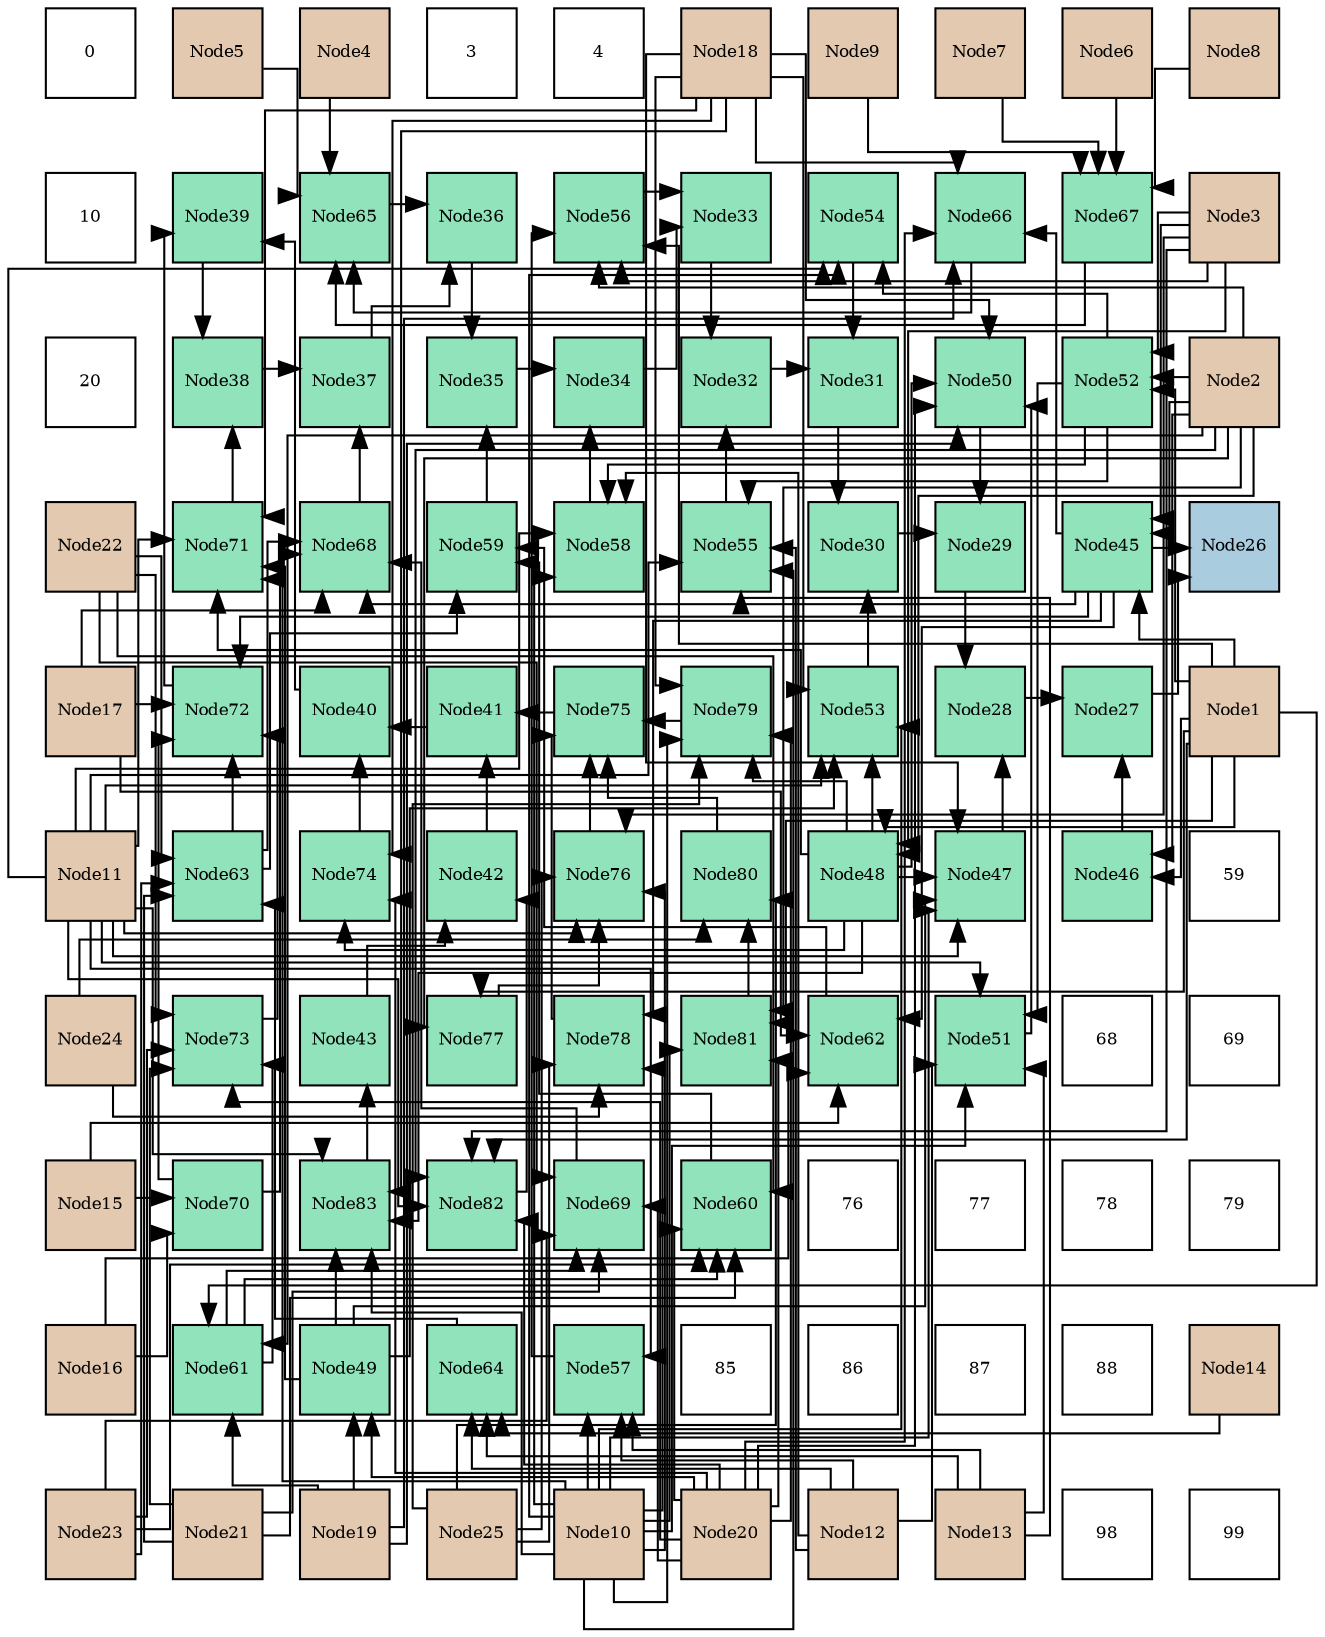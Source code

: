 digraph layout{
 rankdir=TB;
 splines=ortho;
 node [style=filled shape=square fixedsize=true width=0.6];
0[label="0", fontsize=8, fillcolor="#ffffff"];
1[label="Node5", fontsize=8, fillcolor="#e3c9af"];
2[label="Node4", fontsize=8, fillcolor="#e3c9af"];
3[label="3", fontsize=8, fillcolor="#ffffff"];
4[label="4", fontsize=8, fillcolor="#ffffff"];
5[label="Node18", fontsize=8, fillcolor="#e3c9af"];
6[label="Node9", fontsize=8, fillcolor="#e3c9af"];
7[label="Node7", fontsize=8, fillcolor="#e3c9af"];
8[label="Node6", fontsize=8, fillcolor="#e3c9af"];
9[label="Node8", fontsize=8, fillcolor="#e3c9af"];
10[label="10", fontsize=8, fillcolor="#ffffff"];
11[label="Node39", fontsize=8, fillcolor="#91e3bb"];
12[label="Node65", fontsize=8, fillcolor="#91e3bb"];
13[label="Node36", fontsize=8, fillcolor="#91e3bb"];
14[label="Node56", fontsize=8, fillcolor="#91e3bb"];
15[label="Node33", fontsize=8, fillcolor="#91e3bb"];
16[label="Node54", fontsize=8, fillcolor="#91e3bb"];
17[label="Node66", fontsize=8, fillcolor="#91e3bb"];
18[label="Node67", fontsize=8, fillcolor="#91e3bb"];
19[label="Node3", fontsize=8, fillcolor="#e3c9af"];
20[label="20", fontsize=8, fillcolor="#ffffff"];
21[label="Node38", fontsize=8, fillcolor="#91e3bb"];
22[label="Node37", fontsize=8, fillcolor="#91e3bb"];
23[label="Node35", fontsize=8, fillcolor="#91e3bb"];
24[label="Node34", fontsize=8, fillcolor="#91e3bb"];
25[label="Node32", fontsize=8, fillcolor="#91e3bb"];
26[label="Node31", fontsize=8, fillcolor="#91e3bb"];
27[label="Node50", fontsize=8, fillcolor="#91e3bb"];
28[label="Node52", fontsize=8, fillcolor="#91e3bb"];
29[label="Node2", fontsize=8, fillcolor="#e3c9af"];
30[label="Node22", fontsize=8, fillcolor="#e3c9af"];
31[label="Node71", fontsize=8, fillcolor="#91e3bb"];
32[label="Node68", fontsize=8, fillcolor="#91e3bb"];
33[label="Node59", fontsize=8, fillcolor="#91e3bb"];
34[label="Node58", fontsize=8, fillcolor="#91e3bb"];
35[label="Node55", fontsize=8, fillcolor="#91e3bb"];
36[label="Node30", fontsize=8, fillcolor="#91e3bb"];
37[label="Node29", fontsize=8, fillcolor="#91e3bb"];
38[label="Node45", fontsize=8, fillcolor="#91e3bb"];
39[label="Node26", fontsize=8, fillcolor="#a9ccde"];
40[label="Node17", fontsize=8, fillcolor="#e3c9af"];
41[label="Node72", fontsize=8, fillcolor="#91e3bb"];
42[label="Node40", fontsize=8, fillcolor="#91e3bb"];
43[label="Node41", fontsize=8, fillcolor="#91e3bb"];
44[label="Node75", fontsize=8, fillcolor="#91e3bb"];
45[label="Node79", fontsize=8, fillcolor="#91e3bb"];
46[label="Node53", fontsize=8, fillcolor="#91e3bb"];
47[label="Node28", fontsize=8, fillcolor="#91e3bb"];
48[label="Node27", fontsize=8, fillcolor="#91e3bb"];
49[label="Node1", fontsize=8, fillcolor="#e3c9af"];
50[label="Node11", fontsize=8, fillcolor="#e3c9af"];
51[label="Node63", fontsize=8, fillcolor="#91e3bb"];
52[label="Node74", fontsize=8, fillcolor="#91e3bb"];
53[label="Node42", fontsize=8, fillcolor="#91e3bb"];
54[label="Node76", fontsize=8, fillcolor="#91e3bb"];
55[label="Node80", fontsize=8, fillcolor="#91e3bb"];
56[label="Node48", fontsize=8, fillcolor="#91e3bb"];
57[label="Node47", fontsize=8, fillcolor="#91e3bb"];
58[label="Node46", fontsize=8, fillcolor="#91e3bb"];
59[label="59", fontsize=8, fillcolor="#ffffff"];
60[label="Node24", fontsize=8, fillcolor="#e3c9af"];
61[label="Node73", fontsize=8, fillcolor="#91e3bb"];
62[label="Node43", fontsize=8, fillcolor="#91e3bb"];
63[label="Node77", fontsize=8, fillcolor="#91e3bb"];
64[label="Node78", fontsize=8, fillcolor="#91e3bb"];
65[label="Node81", fontsize=8, fillcolor="#91e3bb"];
66[label="Node62", fontsize=8, fillcolor="#91e3bb"];
67[label="Node51", fontsize=8, fillcolor="#91e3bb"];
68[label="68", fontsize=8, fillcolor="#ffffff"];
69[label="69", fontsize=8, fillcolor="#ffffff"];
70[label="Node15", fontsize=8, fillcolor="#e3c9af"];
71[label="Node70", fontsize=8, fillcolor="#91e3bb"];
72[label="Node83", fontsize=8, fillcolor="#91e3bb"];
73[label="Node82", fontsize=8, fillcolor="#91e3bb"];
74[label="Node69", fontsize=8, fillcolor="#91e3bb"];
75[label="Node60", fontsize=8, fillcolor="#91e3bb"];
76[label="76", fontsize=8, fillcolor="#ffffff"];
77[label="77", fontsize=8, fillcolor="#ffffff"];
78[label="78", fontsize=8, fillcolor="#ffffff"];
79[label="79", fontsize=8, fillcolor="#ffffff"];
80[label="Node16", fontsize=8, fillcolor="#e3c9af"];
81[label="Node61", fontsize=8, fillcolor="#91e3bb"];
82[label="Node49", fontsize=8, fillcolor="#91e3bb"];
83[label="Node64", fontsize=8, fillcolor="#91e3bb"];
84[label="Node57", fontsize=8, fillcolor="#91e3bb"];
85[label="85", fontsize=8, fillcolor="#ffffff"];
86[label="86", fontsize=8, fillcolor="#ffffff"];
87[label="87", fontsize=8, fillcolor="#ffffff"];
88[label="88", fontsize=8, fillcolor="#ffffff"];
89[label="Node14", fontsize=8, fillcolor="#e3c9af"];
90[label="Node23", fontsize=8, fillcolor="#e3c9af"];
91[label="Node21", fontsize=8, fillcolor="#e3c9af"];
92[label="Node19", fontsize=8, fillcolor="#e3c9af"];
93[label="Node25", fontsize=8, fillcolor="#e3c9af"];
94[label="Node10", fontsize=8, fillcolor="#e3c9af"];
95[label="Node20", fontsize=8, fillcolor="#e3c9af"];
96[label="Node12", fontsize=8, fillcolor="#e3c9af"];
97[label="Node13", fontsize=8, fillcolor="#e3c9af"];
98[label="98", fontsize=8, fillcolor="#ffffff"];
99[label="99", fontsize=8, fillcolor="#ffffff"];
edge [constraint=false, style=vis];48 -> 39;
38 -> 39;
47 -> 48;
58 -> 48;
37 -> 47;
57 -> 47;
36 -> 37;
27 -> 37;
26 -> 36;
46 -> 36;
25 -> 26;
16 -> 26;
15 -> 25;
35 -> 25;
24 -> 15;
14 -> 15;
23 -> 24;
34 -> 24;
13 -> 23;
33 -> 23;
22 -> 13;
12 -> 13;
21 -> 22;
32 -> 22;
11 -> 21;
31 -> 21;
42 -> 11;
41 -> 11;
43 -> 42;
52 -> 42;
53 -> 43;
44 -> 43;
62 -> 53;
73 -> 53;
72 -> 62;
67 -> 27;
56 -> 27;
5 -> 27;
92 -> 27;
95 -> 27;
75 -> 33;
66 -> 33;
51 -> 33;
17 -> 12;
18 -> 12;
2 -> 12;
1 -> 12;
51 -> 32;
74 -> 32;
38 -> 32;
71 -> 32;
40 -> 32;
51 -> 41;
61 -> 41;
38 -> 41;
71 -> 41;
40 -> 41;
54 -> 44;
64 -> 44;
45 -> 44;
55 -> 44;
56 -> 57;
82 -> 57;
94 -> 57;
50 -> 57;
5 -> 57;
28 -> 67;
94 -> 67;
50 -> 67;
96 -> 67;
97 -> 67;
56 -> 46;
82 -> 46;
94 -> 46;
50 -> 46;
5 -> 46;
28 -> 16;
94 -> 16;
50 -> 16;
28 -> 35;
94 -> 35;
50 -> 35;
96 -> 35;
97 -> 35;
84 -> 14;
49 -> 14;
29 -> 14;
19 -> 14;
28 -> 34;
94 -> 34;
50 -> 34;
96 -> 34;
81 -> 75;
95 -> 75;
91 -> 75;
30 -> 75;
90 -> 75;
38 -> 66;
70 -> 66;
80 -> 66;
40 -> 66;
83 -> 51;
91 -> 51;
30 -> 51;
90 -> 51;
38 -> 17;
5 -> 17;
92 -> 17;
95 -> 17;
81 -> 74;
95 -> 74;
91 -> 74;
30 -> 74;
90 -> 74;
56 -> 31;
82 -> 31;
94 -> 31;
50 -> 31;
5 -> 31;
81 -> 61;
95 -> 61;
91 -> 61;
30 -> 61;
90 -> 61;
56 -> 52;
5 -> 52;
95 -> 52;
63 -> 54;
19 -> 54;
94 -> 54;
50 -> 54;
93 -> 54;
38 -> 64;
94 -> 64;
60 -> 64;
93 -> 64;
56 -> 45;
94 -> 45;
5 -> 45;
95 -> 45;
93 -> 45;
65 -> 55;
60 -> 55;
93 -> 55;
56 -> 72;
82 -> 72;
94 -> 72;
50 -> 72;
5 -> 72;
49 -> 38;
29 -> 38;
19 -> 38;
49 -> 58;
29 -> 58;
49 -> 56;
29 -> 56;
19 -> 56;
92 -> 82;
95 -> 82;
49 -> 28;
29 -> 28;
19 -> 28;
94 -> 84;
50 -> 84;
96 -> 84;
97 -> 84;
49 -> 81;
29 -> 81;
92 -> 81;
96 -> 83;
97 -> 83;
89 -> 83;
8 -> 18;
7 -> 18;
9 -> 18;
6 -> 18;
70 -> 71;
80 -> 71;
49 -> 63;
29 -> 63;
49 -> 65;
29 -> 65;
94 -> 65;
95 -> 65;
49 -> 73;
29 -> 73;
19 -> 73;
50 -> 73;
95 -> 73;
edge [constraint=true, style=invis];
0 -> 10 -> 20 -> 30 -> 40 -> 50 -> 60 -> 70 -> 80 -> 90;
1 -> 11 -> 21 -> 31 -> 41 -> 51 -> 61 -> 71 -> 81 -> 91;
2 -> 12 -> 22 -> 32 -> 42 -> 52 -> 62 -> 72 -> 82 -> 92;
3 -> 13 -> 23 -> 33 -> 43 -> 53 -> 63 -> 73 -> 83 -> 93;
4 -> 14 -> 24 -> 34 -> 44 -> 54 -> 64 -> 74 -> 84 -> 94;
5 -> 15 -> 25 -> 35 -> 45 -> 55 -> 65 -> 75 -> 85 -> 95;
6 -> 16 -> 26 -> 36 -> 46 -> 56 -> 66 -> 76 -> 86 -> 96;
7 -> 17 -> 27 -> 37 -> 47 -> 57 -> 67 -> 77 -> 87 -> 97;
8 -> 18 -> 28 -> 38 -> 48 -> 58 -> 68 -> 78 -> 88 -> 98;
9 -> 19 -> 29 -> 39 -> 49 -> 59 -> 69 -> 79 -> 89 -> 99;
rank = same {0 -> 1 -> 2 -> 3 -> 4 -> 5 -> 6 -> 7 -> 8 -> 9};
rank = same {10 -> 11 -> 12 -> 13 -> 14 -> 15 -> 16 -> 17 -> 18 -> 19};
rank = same {20 -> 21 -> 22 -> 23 -> 24 -> 25 -> 26 -> 27 -> 28 -> 29};
rank = same {30 -> 31 -> 32 -> 33 -> 34 -> 35 -> 36 -> 37 -> 38 -> 39};
rank = same {40 -> 41 -> 42 -> 43 -> 44 -> 45 -> 46 -> 47 -> 48 -> 49};
rank = same {50 -> 51 -> 52 -> 53 -> 54 -> 55 -> 56 -> 57 -> 58 -> 59};
rank = same {60 -> 61 -> 62 -> 63 -> 64 -> 65 -> 66 -> 67 -> 68 -> 69};
rank = same {70 -> 71 -> 72 -> 73 -> 74 -> 75 -> 76 -> 77 -> 78 -> 79};
rank = same {80 -> 81 -> 82 -> 83 -> 84 -> 85 -> 86 -> 87 -> 88 -> 89};
rank = same {90 -> 91 -> 92 -> 93 -> 94 -> 95 -> 96 -> 97 -> 98 -> 99};
}